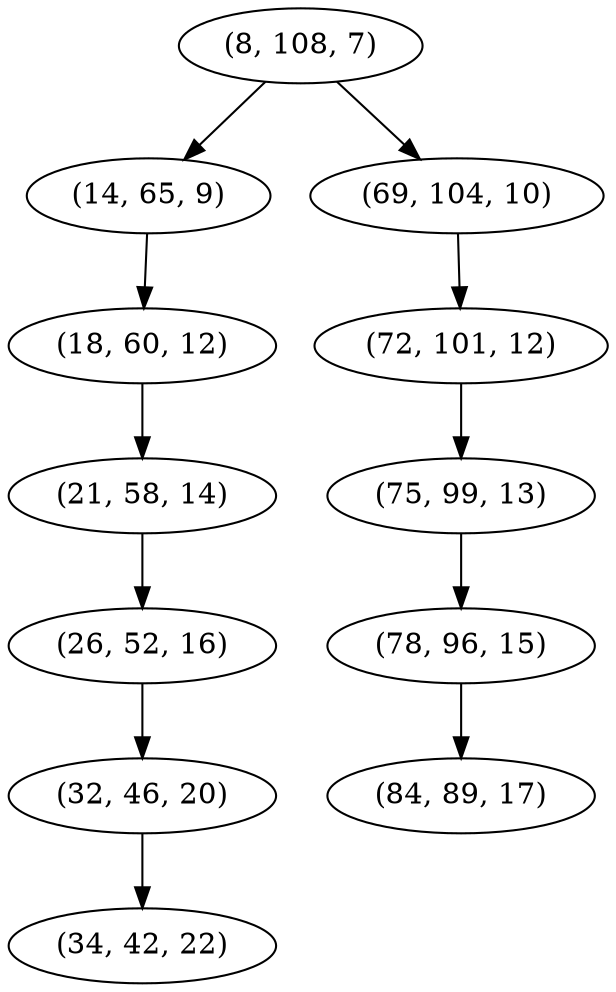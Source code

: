 digraph tree {
    "(8, 108, 7)";
    "(14, 65, 9)";
    "(18, 60, 12)";
    "(21, 58, 14)";
    "(26, 52, 16)";
    "(32, 46, 20)";
    "(34, 42, 22)";
    "(69, 104, 10)";
    "(72, 101, 12)";
    "(75, 99, 13)";
    "(78, 96, 15)";
    "(84, 89, 17)";
    "(8, 108, 7)" -> "(14, 65, 9)";
    "(8, 108, 7)" -> "(69, 104, 10)";
    "(14, 65, 9)" -> "(18, 60, 12)";
    "(18, 60, 12)" -> "(21, 58, 14)";
    "(21, 58, 14)" -> "(26, 52, 16)";
    "(26, 52, 16)" -> "(32, 46, 20)";
    "(32, 46, 20)" -> "(34, 42, 22)";
    "(69, 104, 10)" -> "(72, 101, 12)";
    "(72, 101, 12)" -> "(75, 99, 13)";
    "(75, 99, 13)" -> "(78, 96, 15)";
    "(78, 96, 15)" -> "(84, 89, 17)";
}
